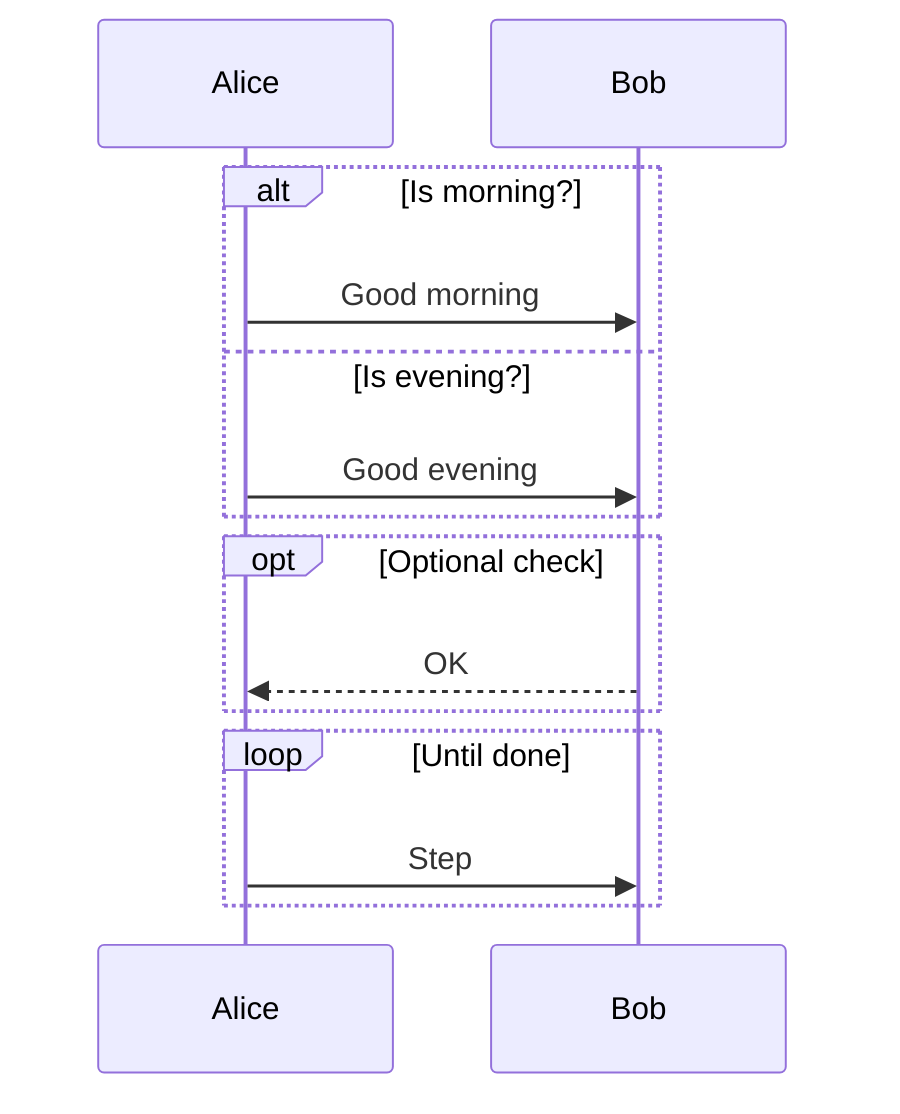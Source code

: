 sequenceDiagram
  participant Alice
  participant Bob
  alt Is morning?
    Alice->>Bob: Good morning
  else Is evening?
    Alice->>Bob: Good evening
  end

  opt Optional check
    Bob-->>Alice: OK
  end

  loop Until done
    Alice->>Bob: Step
  end